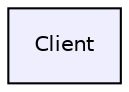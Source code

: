 digraph "Client" {
  compound=true
  node [ fontsize="10", fontname="Helvetica"];
  edge [ labelfontsize="10", labelfontname="Helvetica"];
  dir_922c588100a187620fdc1533bc178f73 [shape=box, label="Client", style="filled", fillcolor="#eeeeff", pencolor="black", URL="dir_922c588100a187620fdc1533bc178f73.html"];
}
